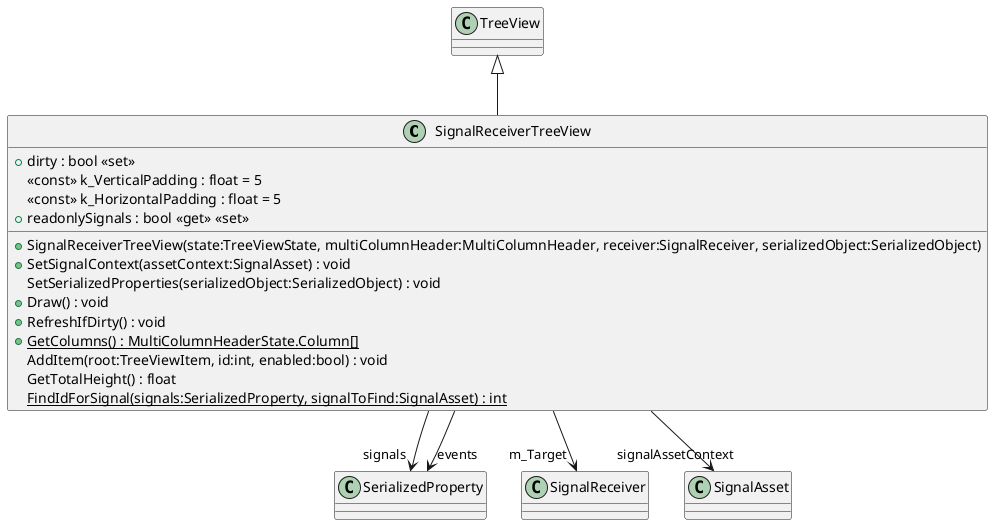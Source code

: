 @startuml
class SignalReceiverTreeView {
    + dirty : bool <<set>>
    <<const>> k_VerticalPadding : float = 5
    <<const>> k_HorizontalPadding : float = 5
    + SignalReceiverTreeView(state:TreeViewState, multiColumnHeader:MultiColumnHeader, receiver:SignalReceiver, serializedObject:SerializedObject)
    + readonlySignals : bool <<get>> <<set>>
    + SetSignalContext(assetContext:SignalAsset) : void
    SetSerializedProperties(serializedObject:SerializedObject) : void
    + Draw() : void
    + RefreshIfDirty() : void
    + {static} GetColumns() : MultiColumnHeaderState.Column[]
    AddItem(root:TreeViewItem, id:int, enabled:bool) : void
    GetTotalHeight() : float
    {static} FindIdForSignal(signals:SerializedProperty, signalToFind:SignalAsset) : int
}
TreeView <|-- SignalReceiverTreeView
SignalReceiverTreeView --> "signals" SerializedProperty
SignalReceiverTreeView --> "events" SerializedProperty
SignalReceiverTreeView --> "m_Target" SignalReceiver
SignalReceiverTreeView --> "signalAssetContext" SignalAsset
@enduml
